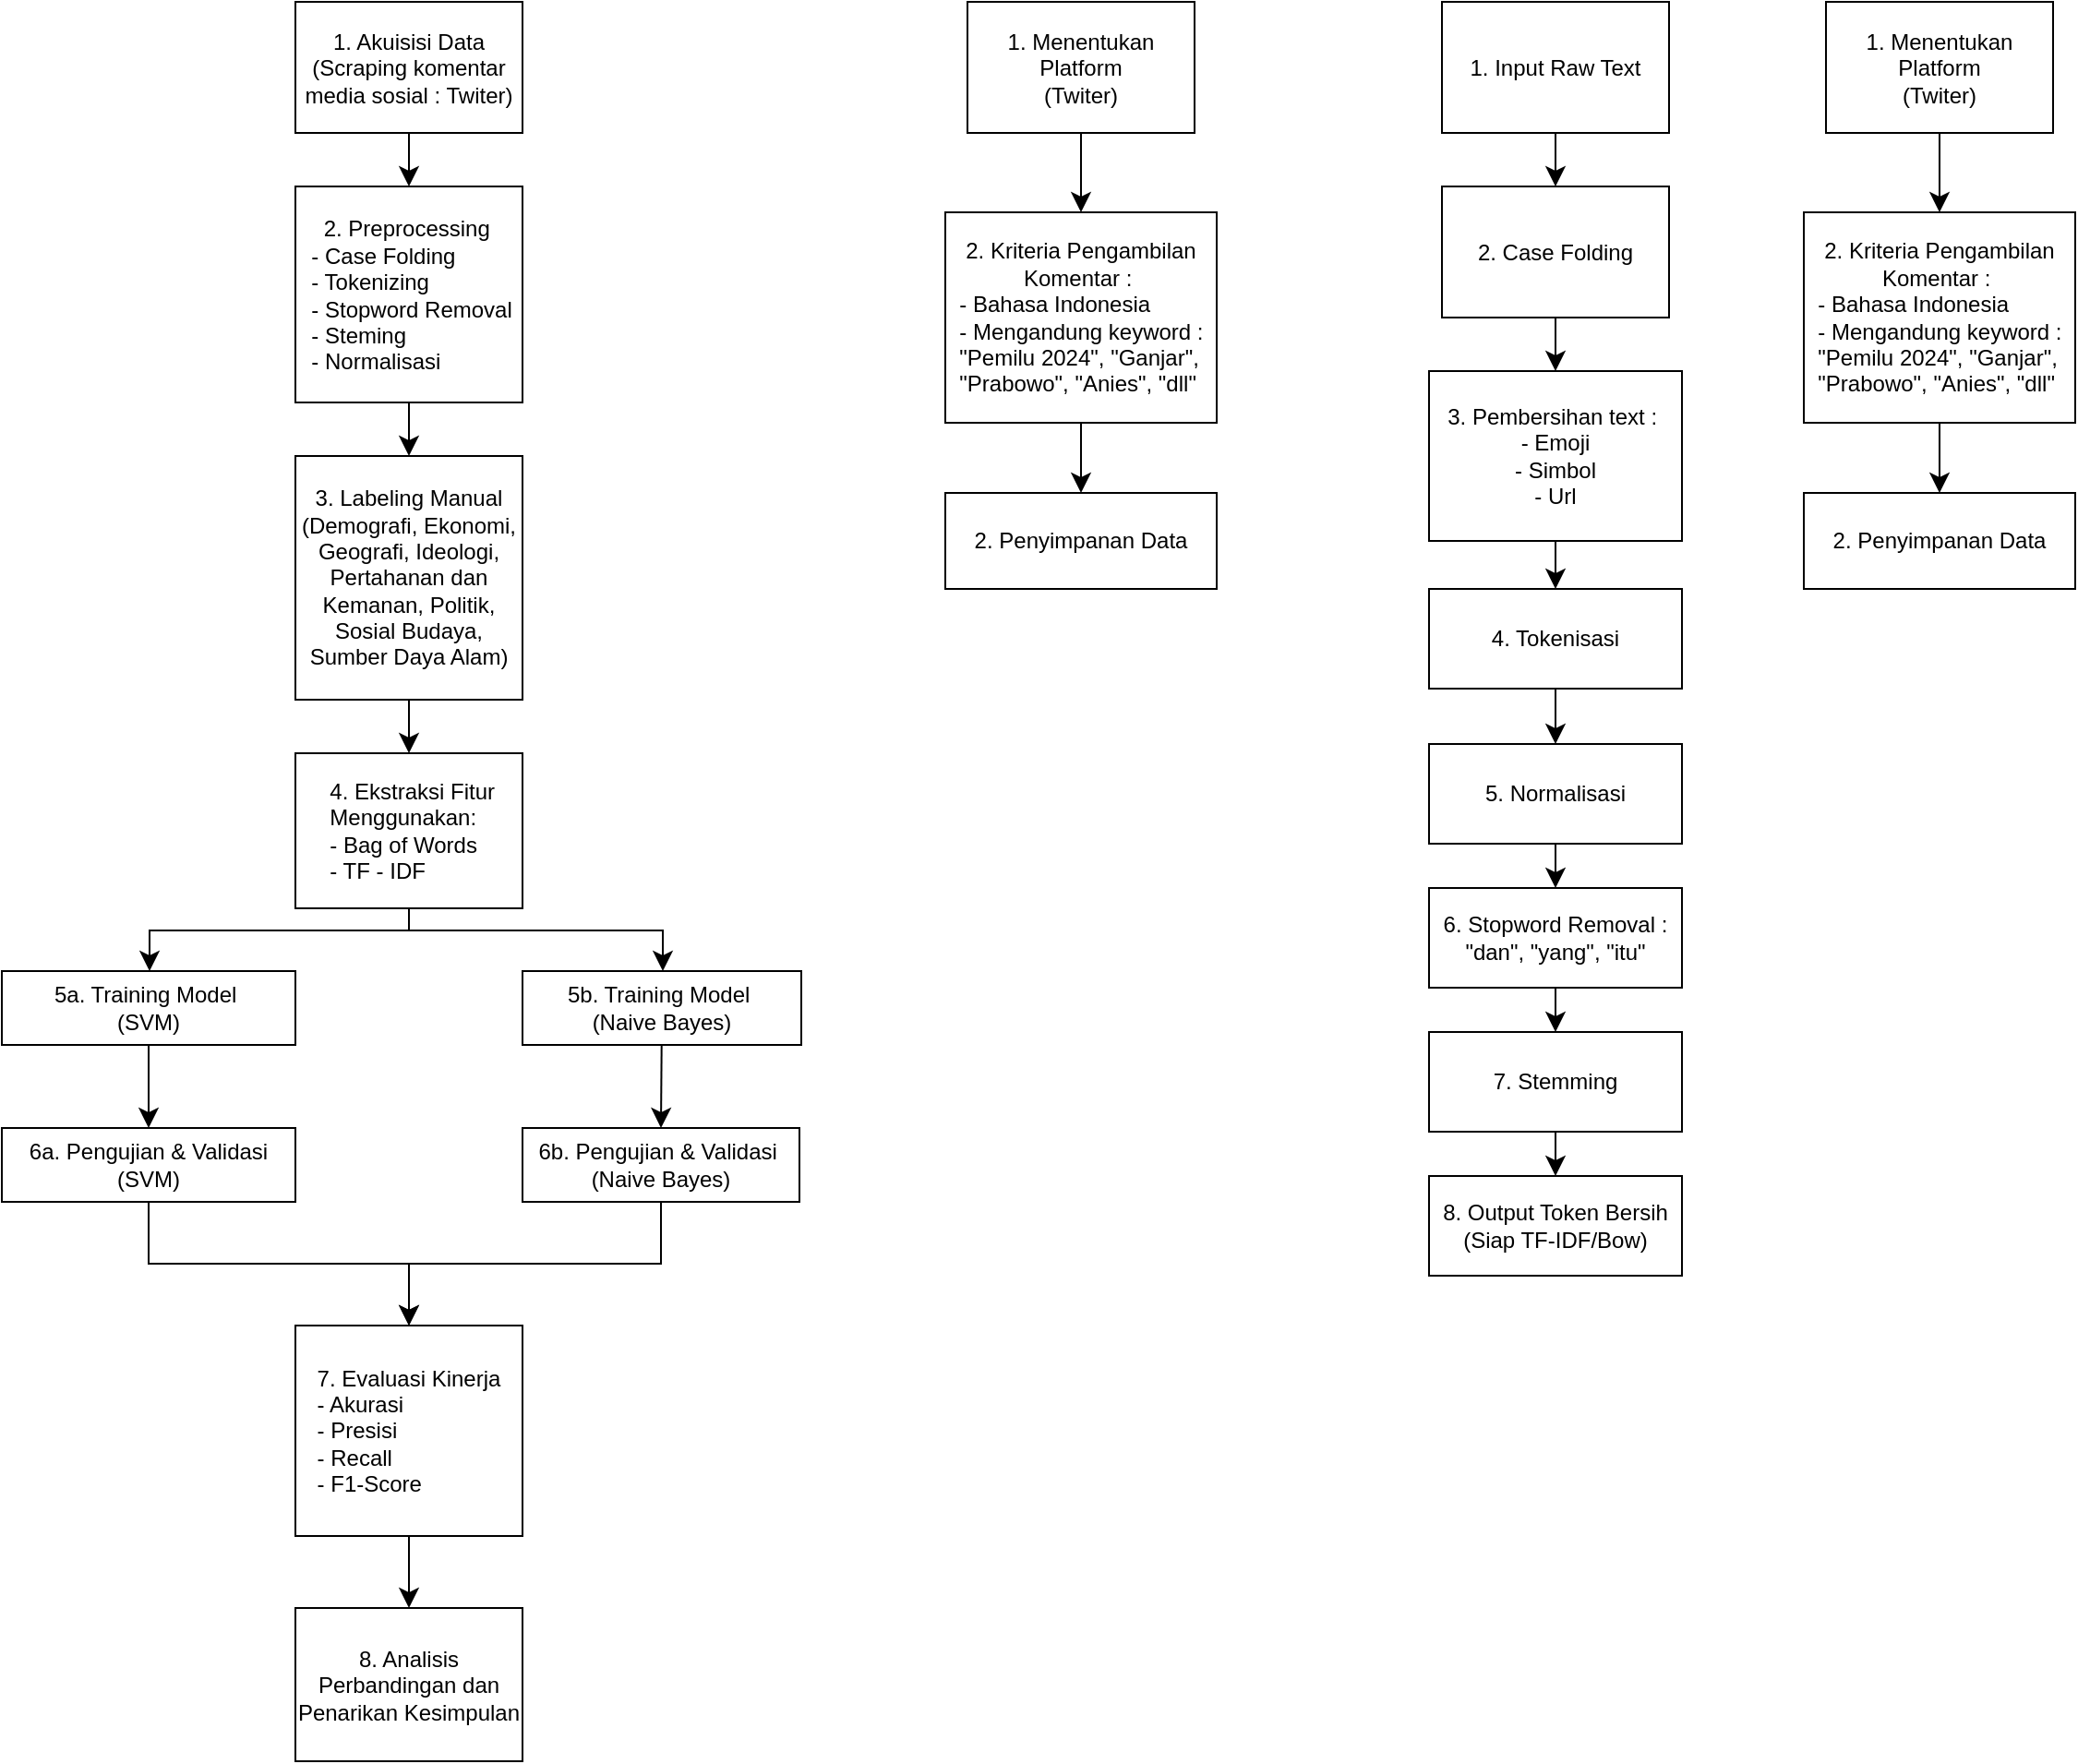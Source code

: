 <mxfile version="27.1.4">
  <diagram name="Page-1" id="ybmzvU-VkRpQT2rDfckK">
    <mxGraphModel dx="2234" dy="1449" grid="0" gridSize="10" guides="1" tooltips="1" connect="1" arrows="1" fold="1" page="0" pageScale="1" pageWidth="850" pageHeight="1100" math="0" shadow="0">
      <root>
        <mxCell id="0" />
        <mxCell id="1" parent="0" />
        <mxCell id="gpr8LAaPaPTISccbtqsT-21" style="edgeStyle=none;curved=1;rounded=0;orthogonalLoop=1;jettySize=auto;html=1;entryX=0.5;entryY=0;entryDx=0;entryDy=0;fontSize=12;startSize=8;endSize=8;" edge="1" parent="1" source="gpr8LAaPaPTISccbtqsT-1" target="gpr8LAaPaPTISccbtqsT-2">
          <mxGeometry relative="1" as="geometry" />
        </mxCell>
        <mxCell id="gpr8LAaPaPTISccbtqsT-1" value="1. Akuisisi Data&lt;div&gt;(Scraping komentar media sosial : Twiter)&lt;/div&gt;" style="rounded=0;whiteSpace=wrap;html=1;" vertex="1" parent="1">
          <mxGeometry x="32" y="-140" width="123" height="71" as="geometry" />
        </mxCell>
        <mxCell id="gpr8LAaPaPTISccbtqsT-20" style="edgeStyle=none;curved=1;rounded=0;orthogonalLoop=1;jettySize=auto;html=1;entryX=0.5;entryY=0;entryDx=0;entryDy=0;fontSize=12;startSize=8;endSize=8;" edge="1" parent="1" source="gpr8LAaPaPTISccbtqsT-2" target="gpr8LAaPaPTISccbtqsT-3">
          <mxGeometry relative="1" as="geometry" />
        </mxCell>
        <mxCell id="gpr8LAaPaPTISccbtqsT-2" value="&amp;nbsp; &amp;nbsp; 2. Preprocessing&amp;nbsp;&lt;div&gt;&lt;div&gt;&amp;nbsp; - Case Folding&lt;/div&gt;&lt;div&gt;&amp;nbsp; - Tokenizing&lt;/div&gt;&lt;div&gt;&amp;nbsp; - Stopword Removal&lt;/div&gt;&lt;div&gt;&amp;nbsp; - Steming&lt;/div&gt;&lt;div&gt;&amp;nbsp; - Normalisasi&lt;/div&gt;&lt;/div&gt;" style="rounded=0;whiteSpace=wrap;html=1;align=left;" vertex="1" parent="1">
          <mxGeometry x="32" y="-40" width="123" height="117" as="geometry" />
        </mxCell>
        <mxCell id="gpr8LAaPaPTISccbtqsT-19" style="edgeStyle=none;curved=1;rounded=0;orthogonalLoop=1;jettySize=auto;html=1;entryX=0.5;entryY=0;entryDx=0;entryDy=0;fontSize=12;startSize=8;endSize=8;" edge="1" parent="1" source="gpr8LAaPaPTISccbtqsT-3" target="gpr8LAaPaPTISccbtqsT-4">
          <mxGeometry relative="1" as="geometry" />
        </mxCell>
        <mxCell id="gpr8LAaPaPTISccbtqsT-3" value="3. Labeling Manual&lt;div&gt;(Demografi, Ekonomi, Geografi, Ideologi, Pertahanan dan Kemanan, Politik, Sosial Budaya, Sumber Daya Alam)&lt;/div&gt;" style="rounded=0;whiteSpace=wrap;html=1;align=center;" vertex="1" parent="1">
          <mxGeometry x="32" y="106" width="123" height="132" as="geometry" />
        </mxCell>
        <mxCell id="gpr8LAaPaPTISccbtqsT-7" style="edgeStyle=orthogonalEdgeStyle;rounded=0;orthogonalLoop=1;jettySize=auto;html=1;entryX=0.5;entryY=0;entryDx=0;entryDy=0;fontSize=12;startSize=8;endSize=8;" edge="1" parent="1" source="gpr8LAaPaPTISccbtqsT-4" target="gpr8LAaPaPTISccbtqsT-5">
          <mxGeometry relative="1" as="geometry">
            <Array as="points">
              <mxPoint x="94" y="363" />
              <mxPoint x="-47" y="363" />
              <mxPoint x="-47" y="385" />
            </Array>
          </mxGeometry>
        </mxCell>
        <mxCell id="gpr8LAaPaPTISccbtqsT-4" value="&amp;nbsp; &amp;nbsp; &amp;nbsp;4. Ekstraksi Fitur&amp;nbsp; &amp;nbsp; &amp;nbsp; &amp;nbsp; &amp;nbsp;Menggunakan:&amp;nbsp;&lt;div&gt;&amp;nbsp; &amp;nbsp; &amp;nbsp;- Bag of Words&lt;/div&gt;&lt;div&gt;&amp;nbsp; &amp;nbsp; &amp;nbsp;- TF - IDF&lt;/div&gt;" style="rounded=0;whiteSpace=wrap;html=1;align=left;" vertex="1" parent="1">
          <mxGeometry x="32" y="267" width="123" height="84" as="geometry" />
        </mxCell>
        <mxCell id="gpr8LAaPaPTISccbtqsT-12" style="edgeStyle=none;curved=1;rounded=0;orthogonalLoop=1;jettySize=auto;html=1;entryX=0.5;entryY=0;entryDx=0;entryDy=0;fontSize=12;startSize=8;endSize=8;" edge="1" parent="1" source="gpr8LAaPaPTISccbtqsT-5" target="gpr8LAaPaPTISccbtqsT-9">
          <mxGeometry relative="1" as="geometry" />
        </mxCell>
        <mxCell id="gpr8LAaPaPTISccbtqsT-5" value="5a. Training Model&amp;nbsp;&lt;div&gt;(SVM)&lt;/div&gt;" style="rounded=0;whiteSpace=wrap;html=1;align=center;" vertex="1" parent="1">
          <mxGeometry x="-127" y="385" width="159" height="40" as="geometry" />
        </mxCell>
        <mxCell id="gpr8LAaPaPTISccbtqsT-13" style="edgeStyle=none;curved=1;rounded=0;orthogonalLoop=1;jettySize=auto;html=1;entryX=0.5;entryY=0;entryDx=0;entryDy=0;fontSize=12;startSize=8;endSize=8;" edge="1" parent="1" source="gpr8LAaPaPTISccbtqsT-6" target="gpr8LAaPaPTISccbtqsT-11">
          <mxGeometry relative="1" as="geometry" />
        </mxCell>
        <mxCell id="gpr8LAaPaPTISccbtqsT-6" value="5b. Training Model&amp;nbsp;&lt;div&gt;(Naive Bayes)&lt;/div&gt;" style="rounded=0;whiteSpace=wrap;html=1;align=center;" vertex="1" parent="1">
          <mxGeometry x="155" y="385" width="151" height="40" as="geometry" />
        </mxCell>
        <mxCell id="gpr8LAaPaPTISccbtqsT-8" style="edgeStyle=orthogonalEdgeStyle;rounded=0;orthogonalLoop=1;jettySize=auto;html=1;entryX=0.5;entryY=0;entryDx=0;entryDy=0;fontSize=12;startSize=8;endSize=8;exitX=0.5;exitY=1;exitDx=0;exitDy=0;" edge="1" parent="1" source="gpr8LAaPaPTISccbtqsT-4" target="gpr8LAaPaPTISccbtqsT-6">
          <mxGeometry relative="1" as="geometry">
            <mxPoint x="104" y="361" as="sourcePoint" />
            <mxPoint x="-31" y="395" as="targetPoint" />
            <Array as="points">
              <mxPoint x="94" y="363" />
              <mxPoint x="231" y="363" />
              <mxPoint x="231" y="385" />
            </Array>
          </mxGeometry>
        </mxCell>
        <mxCell id="gpr8LAaPaPTISccbtqsT-16" style="edgeStyle=orthogonalEdgeStyle;rounded=0;orthogonalLoop=1;jettySize=auto;html=1;entryX=0.5;entryY=0;entryDx=0;entryDy=0;fontSize=12;startSize=8;endSize=8;" edge="1" parent="1" source="gpr8LAaPaPTISccbtqsT-9" target="gpr8LAaPaPTISccbtqsT-14">
          <mxGeometry relative="1" as="geometry" />
        </mxCell>
        <mxCell id="gpr8LAaPaPTISccbtqsT-9" value="6a. Pengujian &amp;amp; Validasi (SVM)" style="rounded=0;whiteSpace=wrap;html=1;align=center;" vertex="1" parent="1">
          <mxGeometry x="-127" y="470" width="159" height="40" as="geometry" />
        </mxCell>
        <mxCell id="gpr8LAaPaPTISccbtqsT-17" style="edgeStyle=orthogonalEdgeStyle;rounded=0;orthogonalLoop=1;jettySize=auto;html=1;entryX=0.5;entryY=0;entryDx=0;entryDy=0;fontSize=12;startSize=8;endSize=8;" edge="1" parent="1" source="gpr8LAaPaPTISccbtqsT-11" target="gpr8LAaPaPTISccbtqsT-14">
          <mxGeometry relative="1" as="geometry" />
        </mxCell>
        <mxCell id="gpr8LAaPaPTISccbtqsT-11" value="6b. Pengujian &amp;amp; Validasi&amp;nbsp;&lt;div&gt;&lt;span style=&quot;background-color: transparent; color: light-dark(rgb(0, 0, 0), rgb(255, 255, 255));&quot;&gt;(Naive Bayes)&lt;/span&gt;&lt;/div&gt;" style="rounded=0;whiteSpace=wrap;html=1;align=center;" vertex="1" parent="1">
          <mxGeometry x="155" y="470" width="150" height="40" as="geometry" />
        </mxCell>
        <mxCell id="gpr8LAaPaPTISccbtqsT-18" style="edgeStyle=none;curved=1;rounded=0;orthogonalLoop=1;jettySize=auto;html=1;entryX=0.5;entryY=0;entryDx=0;entryDy=0;fontSize=12;startSize=8;endSize=8;" edge="1" parent="1" source="gpr8LAaPaPTISccbtqsT-14" target="gpr8LAaPaPTISccbtqsT-15">
          <mxGeometry relative="1" as="geometry" />
        </mxCell>
        <mxCell id="gpr8LAaPaPTISccbtqsT-14" value="7. Evaluasi Kinerja&lt;div style=&quot;text-align: left;&quot;&gt;- Akurasi&lt;/div&gt;&lt;div style=&quot;text-align: left;&quot;&gt;- Presisi&lt;/div&gt;&lt;div style=&quot;text-align: left;&quot;&gt;- Recall&lt;/div&gt;&lt;div style=&quot;text-align: left;&quot;&gt;- F1-Score&lt;/div&gt;" style="rounded=0;whiteSpace=wrap;html=1;align=center;" vertex="1" parent="1">
          <mxGeometry x="32" y="577" width="123" height="114" as="geometry" />
        </mxCell>
        <mxCell id="gpr8LAaPaPTISccbtqsT-15" value="8. Analisis Perbandingan dan Penarikan Kesimpulan" style="rounded=0;whiteSpace=wrap;html=1;align=center;" vertex="1" parent="1">
          <mxGeometry x="32" y="730" width="123" height="83" as="geometry" />
        </mxCell>
        <mxCell id="gpr8LAaPaPTISccbtqsT-26" style="edgeStyle=none;curved=1;rounded=0;orthogonalLoop=1;jettySize=auto;html=1;entryX=0.5;entryY=0;entryDx=0;entryDy=0;fontSize=12;startSize=8;endSize=8;" edge="1" parent="1" source="gpr8LAaPaPTISccbtqsT-22" target="gpr8LAaPaPTISccbtqsT-24">
          <mxGeometry relative="1" as="geometry" />
        </mxCell>
        <mxCell id="gpr8LAaPaPTISccbtqsT-22" value="1. Menentukan Platform&lt;div&gt;(Twiter)&lt;/div&gt;" style="rounded=0;whiteSpace=wrap;html=1;" vertex="1" parent="1">
          <mxGeometry x="396" y="-140" width="123" height="71" as="geometry" />
        </mxCell>
        <mxCell id="gpr8LAaPaPTISccbtqsT-27" style="edgeStyle=none;curved=1;rounded=0;orthogonalLoop=1;jettySize=auto;html=1;entryX=0.5;entryY=0;entryDx=0;entryDy=0;fontSize=12;startSize=8;endSize=8;" edge="1" parent="1" source="gpr8LAaPaPTISccbtqsT-24" target="gpr8LAaPaPTISccbtqsT-25">
          <mxGeometry relative="1" as="geometry" />
        </mxCell>
        <mxCell id="gpr8LAaPaPTISccbtqsT-24" value="2. Kriteria Pengambilan Komentar :&amp;nbsp;&lt;div style=&quot;text-align: left;&quot;&gt;&amp;nbsp; - Bahasa Indonesia&lt;/div&gt;&lt;div style=&quot;text-align: left;&quot;&gt;&amp;nbsp; - Mengandung keyword :&amp;nbsp; &amp;nbsp; &quot;Pemilu 2024&quot;, &quot;Ganjar&quot;,&amp;nbsp; &amp;nbsp; &quot;Prabowo&quot;, &quot;Anies&quot;, &quot;dll&quot;&lt;/div&gt;" style="rounded=0;whiteSpace=wrap;html=1;align=center;" vertex="1" parent="1">
          <mxGeometry x="384" y="-26" width="147" height="114" as="geometry" />
        </mxCell>
        <mxCell id="gpr8LAaPaPTISccbtqsT-25" value="2. Penyimpanan Data" style="rounded=0;whiteSpace=wrap;html=1;align=center;" vertex="1" parent="1">
          <mxGeometry x="384" y="126" width="147" height="52" as="geometry" />
        </mxCell>
        <mxCell id="gpr8LAaPaPTISccbtqsT-37" style="edgeStyle=none;curved=1;rounded=0;orthogonalLoop=1;jettySize=auto;html=1;entryX=0.5;entryY=0;entryDx=0;entryDy=0;fontSize=12;startSize=8;endSize=8;" edge="1" parent="1" source="gpr8LAaPaPTISccbtqsT-29" target="gpr8LAaPaPTISccbtqsT-30">
          <mxGeometry relative="1" as="geometry" />
        </mxCell>
        <mxCell id="gpr8LAaPaPTISccbtqsT-29" value="1. Input Raw Text" style="rounded=0;whiteSpace=wrap;html=1;" vertex="1" parent="1">
          <mxGeometry x="653" y="-140" width="123" height="71" as="geometry" />
        </mxCell>
        <mxCell id="gpr8LAaPaPTISccbtqsT-38" style="edgeStyle=none;curved=1;rounded=0;orthogonalLoop=1;jettySize=auto;html=1;entryX=0.5;entryY=0;entryDx=0;entryDy=0;fontSize=12;startSize=8;endSize=8;" edge="1" parent="1" source="gpr8LAaPaPTISccbtqsT-30" target="gpr8LAaPaPTISccbtqsT-31">
          <mxGeometry relative="1" as="geometry" />
        </mxCell>
        <mxCell id="gpr8LAaPaPTISccbtqsT-30" value="2. Case Folding" style="rounded=0;whiteSpace=wrap;html=1;" vertex="1" parent="1">
          <mxGeometry x="653" y="-40" width="123" height="71" as="geometry" />
        </mxCell>
        <mxCell id="gpr8LAaPaPTISccbtqsT-39" style="edgeStyle=none;curved=1;rounded=0;orthogonalLoop=1;jettySize=auto;html=1;entryX=0.5;entryY=0;entryDx=0;entryDy=0;fontSize=12;startSize=8;endSize=8;" edge="1" parent="1" source="gpr8LAaPaPTISccbtqsT-31" target="gpr8LAaPaPTISccbtqsT-32">
          <mxGeometry relative="1" as="geometry" />
        </mxCell>
        <mxCell id="gpr8LAaPaPTISccbtqsT-31" value="3. Pembersihan&amp;nbsp;&lt;span style=&quot;background-color: transparent; color: light-dark(rgb(0, 0, 0), rgb(255, 255, 255));&quot;&gt;text :&amp;nbsp;&lt;/span&gt;&lt;div&gt;&lt;div&gt;- Emoji&lt;/div&gt;&lt;div&gt;- Simbol&lt;/div&gt;&lt;div&gt;- Url&lt;/div&gt;&lt;/div&gt;" style="rounded=0;whiteSpace=wrap;html=1;" vertex="1" parent="1">
          <mxGeometry x="646" y="60" width="137" height="92" as="geometry" />
        </mxCell>
        <mxCell id="gpr8LAaPaPTISccbtqsT-40" style="edgeStyle=none;curved=1;rounded=0;orthogonalLoop=1;jettySize=auto;html=1;entryX=0.5;entryY=0;entryDx=0;entryDy=0;fontSize=12;startSize=8;endSize=8;" edge="1" parent="1" source="gpr8LAaPaPTISccbtqsT-32" target="gpr8LAaPaPTISccbtqsT-33">
          <mxGeometry relative="1" as="geometry" />
        </mxCell>
        <mxCell id="gpr8LAaPaPTISccbtqsT-32" value="4. Tokenisasi" style="rounded=0;whiteSpace=wrap;html=1;" vertex="1" parent="1">
          <mxGeometry x="646" y="178" width="137" height="54" as="geometry" />
        </mxCell>
        <mxCell id="gpr8LAaPaPTISccbtqsT-41" style="edgeStyle=none;curved=1;rounded=0;orthogonalLoop=1;jettySize=auto;html=1;entryX=0.5;entryY=0;entryDx=0;entryDy=0;fontSize=12;startSize=8;endSize=8;" edge="1" parent="1" source="gpr8LAaPaPTISccbtqsT-33" target="gpr8LAaPaPTISccbtqsT-34">
          <mxGeometry relative="1" as="geometry" />
        </mxCell>
        <mxCell id="gpr8LAaPaPTISccbtqsT-33" value="5. Normalisasi" style="rounded=0;whiteSpace=wrap;html=1;" vertex="1" parent="1">
          <mxGeometry x="646" y="262" width="137" height="54" as="geometry" />
        </mxCell>
        <mxCell id="gpr8LAaPaPTISccbtqsT-42" style="edgeStyle=none;curved=1;rounded=0;orthogonalLoop=1;jettySize=auto;html=1;fontSize=12;startSize=8;endSize=8;" edge="1" parent="1" source="gpr8LAaPaPTISccbtqsT-34" target="gpr8LAaPaPTISccbtqsT-35">
          <mxGeometry relative="1" as="geometry" />
        </mxCell>
        <mxCell id="gpr8LAaPaPTISccbtqsT-34" value="6. Stopword Removal : &quot;dan&quot;, &quot;yang&quot;, &quot;itu&quot;" style="rounded=0;whiteSpace=wrap;html=1;" vertex="1" parent="1">
          <mxGeometry x="646" y="340" width="137" height="54" as="geometry" />
        </mxCell>
        <mxCell id="gpr8LAaPaPTISccbtqsT-44" style="edgeStyle=none;curved=1;rounded=0;orthogonalLoop=1;jettySize=auto;html=1;entryX=0.5;entryY=0;entryDx=0;entryDy=0;fontSize=12;startSize=8;endSize=8;" edge="1" parent="1" source="gpr8LAaPaPTISccbtqsT-35" target="gpr8LAaPaPTISccbtqsT-36">
          <mxGeometry relative="1" as="geometry" />
        </mxCell>
        <mxCell id="p6sPaUU9TppwSgnS7HaD-1" style="edgeStyle=none;curved=1;rounded=0;orthogonalLoop=1;jettySize=auto;html=1;entryX=0.5;entryY=0;entryDx=0;entryDy=0;fontSize=12;startSize=8;endSize=8;" edge="1" parent="1" source="p6sPaUU9TppwSgnS7HaD-2" target="p6sPaUU9TppwSgnS7HaD-4">
          <mxGeometry relative="1" as="geometry" />
        </mxCell>
        <mxCell id="gpr8LAaPaPTISccbtqsT-35" value="7. Stemming" style="rounded=0;whiteSpace=wrap;html=1;" vertex="1" parent="1">
          <mxGeometry x="646" y="418" width="137" height="54" as="geometry" />
        </mxCell>
        <mxCell id="p6sPaUU9TppwSgnS7HaD-2" value="1. Menentukan Platform&lt;div&gt;(Twiter)&lt;/div&gt;" style="rounded=0;whiteSpace=wrap;html=1;" vertex="1" parent="1">
          <mxGeometry x="861" y="-140" width="123" height="71" as="geometry" />
        </mxCell>
        <mxCell id="gpr8LAaPaPTISccbtqsT-36" value="8. Output Token Bersih (Siap TF-IDF/Bow)" style="rounded=0;whiteSpace=wrap;html=1;" vertex="1" parent="1">
          <mxGeometry x="646" y="496" width="137" height="54" as="geometry" />
        </mxCell>
        <mxCell id="p6sPaUU9TppwSgnS7HaD-3" style="edgeStyle=none;curved=1;rounded=0;orthogonalLoop=1;jettySize=auto;html=1;entryX=0.5;entryY=0;entryDx=0;entryDy=0;fontSize=12;startSize=8;endSize=8;" edge="1" parent="1" source="p6sPaUU9TppwSgnS7HaD-4" target="p6sPaUU9TppwSgnS7HaD-5">
          <mxGeometry relative="1" as="geometry" />
        </mxCell>
        <mxCell id="p6sPaUU9TppwSgnS7HaD-4" value="2. Kriteria Pengambilan Komentar :&amp;nbsp;&lt;div style=&quot;text-align: left;&quot;&gt;&amp;nbsp; - Bahasa Indonesia&lt;/div&gt;&lt;div style=&quot;text-align: left;&quot;&gt;&amp;nbsp; - Mengandung keyword :&amp;nbsp; &amp;nbsp; &quot;Pemilu 2024&quot;, &quot;Ganjar&quot;,&amp;nbsp; &amp;nbsp; &quot;Prabowo&quot;, &quot;Anies&quot;, &quot;dll&quot;&lt;/div&gt;" style="rounded=0;whiteSpace=wrap;html=1;align=center;" vertex="1" parent="1">
          <mxGeometry x="849" y="-26" width="147" height="114" as="geometry" />
        </mxCell>
        <mxCell id="p6sPaUU9TppwSgnS7HaD-5" value="2. Penyimpanan Data" style="rounded=0;whiteSpace=wrap;html=1;align=center;" vertex="1" parent="1">
          <mxGeometry x="849" y="126" width="147" height="52" as="geometry" />
        </mxCell>
      </root>
    </mxGraphModel>
  </diagram>
</mxfile>
